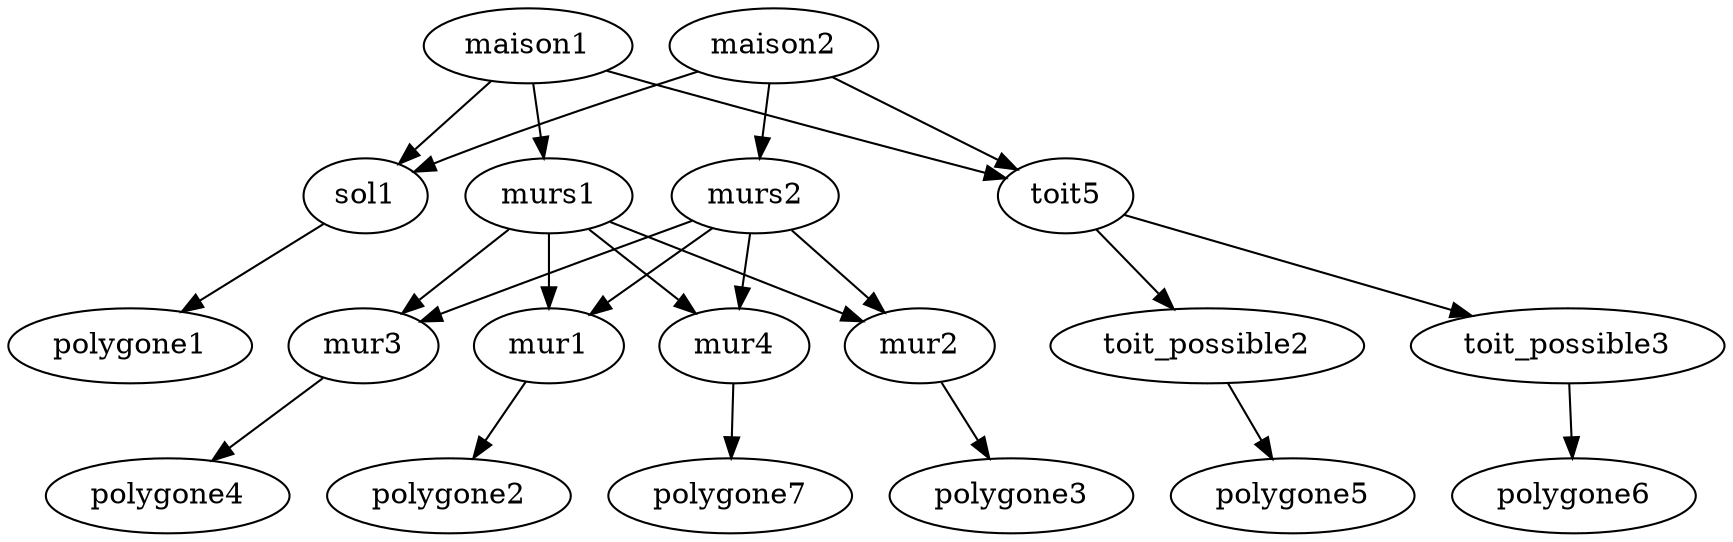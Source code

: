 digraph g{
"maison1"->"murs1"
"maison1"->"toit5"
"maison1"->"sol1"
"maison2"->"murs2"
"maison2"->"toit5"
"maison2"->"sol1"
"murs1"->"mur4"
"murs1"->"mur2"
"murs1"->"mur3"
"murs1"->"mur1"
"toit5"->"toit_possible2"
"toit5"->"toit_possible3"
"sol1"->"polygone1"
"murs2"->"mur3"
"murs2"->"mur2"
"murs2"->"mur4"
"murs2"->"mur1"
"mur4"->"polygone7"
"mur2"->"polygone3"
"mur3"->"polygone4"
"mur1"->"polygone2"
"toit_possible2"->"polygone5"
"toit_possible3"->"polygone6"
"polygone1"
"polygone7"
"polygone3"
"polygone4"
"polygone2"
"polygone5"
"polygone6"
}